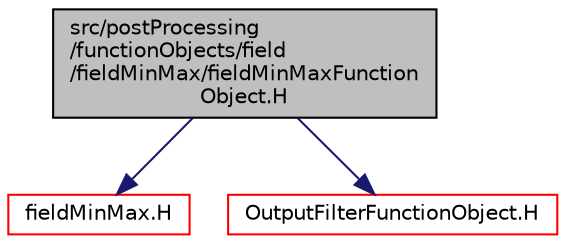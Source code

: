 digraph "src/postProcessing/functionObjects/field/fieldMinMax/fieldMinMaxFunctionObject.H"
{
  bgcolor="transparent";
  edge [fontname="Helvetica",fontsize="10",labelfontname="Helvetica",labelfontsize="10"];
  node [fontname="Helvetica",fontsize="10",shape=record];
  Node1 [label="src/postProcessing\l/functionObjects/field\l/fieldMinMax/fieldMinMaxFunction\lObject.H",height=0.2,width=0.4,color="black", fillcolor="grey75", style="filled", fontcolor="black"];
  Node1 -> Node2 [color="midnightblue",fontsize="10",style="solid",fontname="Helvetica"];
  Node2 [label="fieldMinMax.H",height=0.2,width=0.4,color="red",URL="$a09131.html"];
  Node1 -> Node3 [color="midnightblue",fontsize="10",style="solid",fontname="Helvetica"];
  Node3 [label="OutputFilterFunctionObject.H",height=0.2,width=0.4,color="red",URL="$a07690.html"];
}
